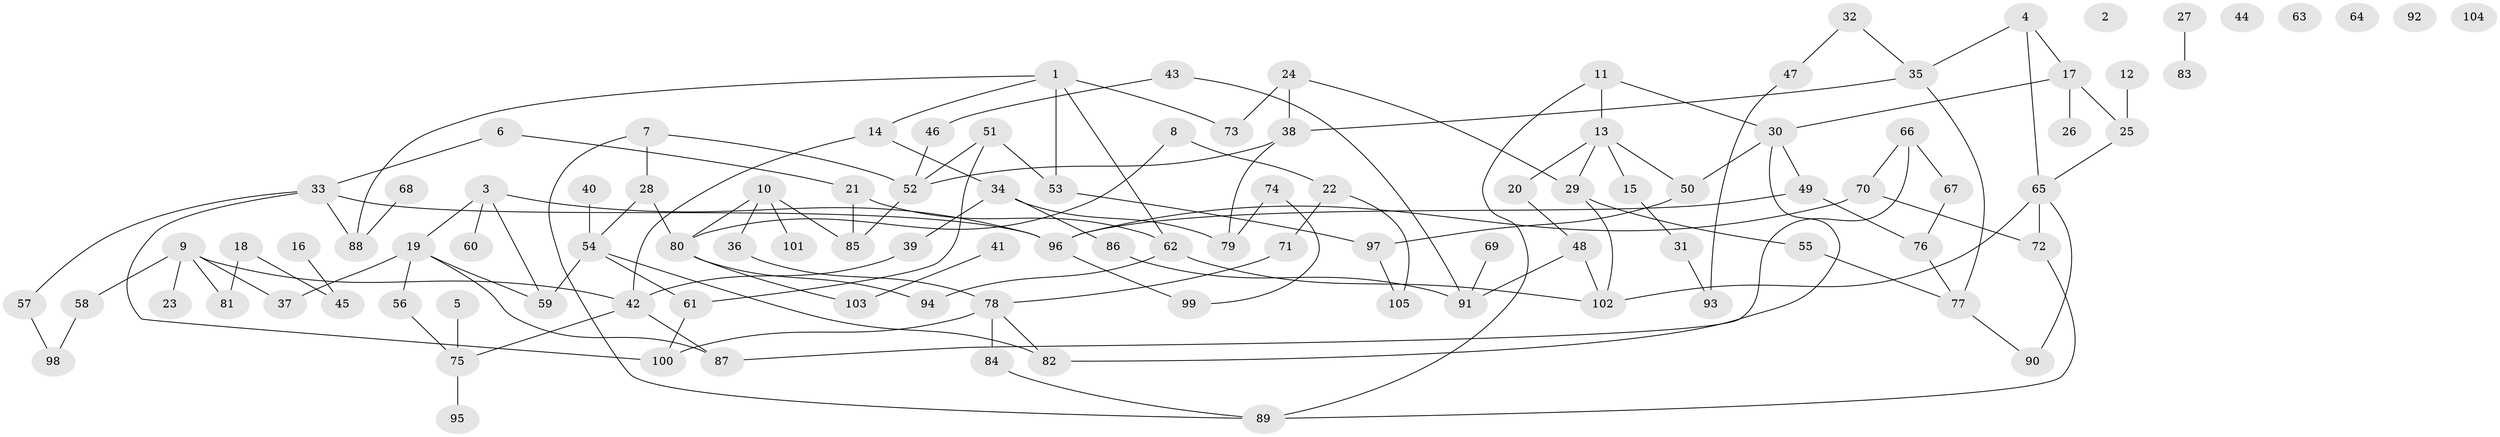 // coarse degree distribution, {1: 0.1206896551724138, 4: 0.20689655172413793, 5: 0.1896551724137931, 2: 0.25862068965517243, 3: 0.1724137931034483, 6: 0.05172413793103448}
// Generated by graph-tools (version 1.1) at 2025/35/03/04/25 23:35:47]
// undirected, 105 vertices, 138 edges
graph export_dot {
  node [color=gray90,style=filled];
  1;
  2;
  3;
  4;
  5;
  6;
  7;
  8;
  9;
  10;
  11;
  12;
  13;
  14;
  15;
  16;
  17;
  18;
  19;
  20;
  21;
  22;
  23;
  24;
  25;
  26;
  27;
  28;
  29;
  30;
  31;
  32;
  33;
  34;
  35;
  36;
  37;
  38;
  39;
  40;
  41;
  42;
  43;
  44;
  45;
  46;
  47;
  48;
  49;
  50;
  51;
  52;
  53;
  54;
  55;
  56;
  57;
  58;
  59;
  60;
  61;
  62;
  63;
  64;
  65;
  66;
  67;
  68;
  69;
  70;
  71;
  72;
  73;
  74;
  75;
  76;
  77;
  78;
  79;
  80;
  81;
  82;
  83;
  84;
  85;
  86;
  87;
  88;
  89;
  90;
  91;
  92;
  93;
  94;
  95;
  96;
  97;
  98;
  99;
  100;
  101;
  102;
  103;
  104;
  105;
  1 -- 14;
  1 -- 53;
  1 -- 62;
  1 -- 73;
  1 -- 88;
  3 -- 19;
  3 -- 59;
  3 -- 60;
  3 -- 96;
  4 -- 17;
  4 -- 35;
  4 -- 65;
  5 -- 75;
  6 -- 21;
  6 -- 33;
  7 -- 28;
  7 -- 52;
  7 -- 89;
  8 -- 22;
  8 -- 80;
  9 -- 23;
  9 -- 37;
  9 -- 42;
  9 -- 58;
  9 -- 81;
  10 -- 36;
  10 -- 80;
  10 -- 85;
  10 -- 101;
  11 -- 13;
  11 -- 30;
  11 -- 89;
  12 -- 25;
  13 -- 15;
  13 -- 20;
  13 -- 29;
  13 -- 50;
  14 -- 34;
  14 -- 42;
  15 -- 31;
  16 -- 45;
  17 -- 25;
  17 -- 26;
  17 -- 30;
  18 -- 45;
  18 -- 81;
  19 -- 37;
  19 -- 56;
  19 -- 59;
  19 -- 87;
  20 -- 48;
  21 -- 62;
  21 -- 85;
  22 -- 71;
  22 -- 105;
  24 -- 29;
  24 -- 38;
  24 -- 73;
  25 -- 65;
  27 -- 83;
  28 -- 54;
  28 -- 80;
  29 -- 55;
  29 -- 102;
  30 -- 49;
  30 -- 50;
  30 -- 82;
  31 -- 93;
  32 -- 35;
  32 -- 47;
  33 -- 57;
  33 -- 88;
  33 -- 96;
  33 -- 100;
  34 -- 39;
  34 -- 79;
  34 -- 86;
  35 -- 38;
  35 -- 77;
  36 -- 78;
  38 -- 52;
  38 -- 79;
  39 -- 42;
  40 -- 54;
  41 -- 103;
  42 -- 75;
  42 -- 87;
  43 -- 46;
  43 -- 91;
  46 -- 52;
  47 -- 93;
  48 -- 91;
  48 -- 102;
  49 -- 76;
  49 -- 96;
  50 -- 97;
  51 -- 52;
  51 -- 53;
  51 -- 61;
  52 -- 85;
  53 -- 97;
  54 -- 59;
  54 -- 61;
  54 -- 82;
  55 -- 77;
  56 -- 75;
  57 -- 98;
  58 -- 98;
  61 -- 100;
  62 -- 94;
  62 -- 102;
  65 -- 72;
  65 -- 90;
  65 -- 102;
  66 -- 67;
  66 -- 70;
  66 -- 87;
  67 -- 76;
  68 -- 88;
  69 -- 91;
  70 -- 72;
  70 -- 96;
  71 -- 78;
  72 -- 89;
  74 -- 79;
  74 -- 99;
  75 -- 95;
  76 -- 77;
  77 -- 90;
  78 -- 82;
  78 -- 84;
  78 -- 100;
  80 -- 94;
  80 -- 103;
  84 -- 89;
  86 -- 91;
  96 -- 99;
  97 -- 105;
}
